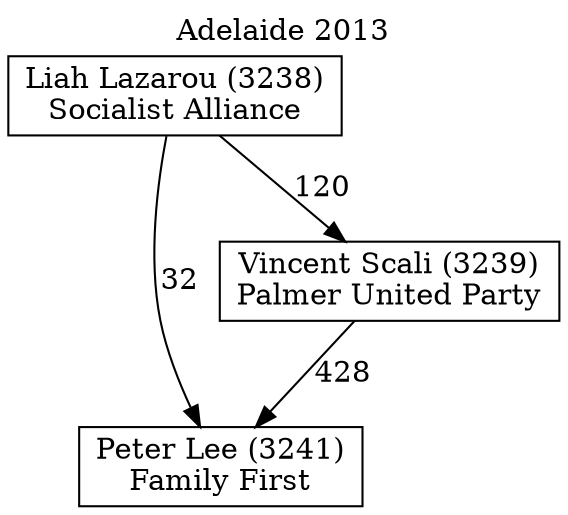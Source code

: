// House preference flow
digraph "Peter Lee (3241)_Adelaide_2013" {
	graph [label="Adelaide 2013" labelloc=t mclimit=10]
	node [shape=box]
	"Peter Lee (3241)" [label="Peter Lee (3241)
Family First"]
	"Vincent Scali (3239)" [label="Vincent Scali (3239)
Palmer United Party"]
	"Liah Lazarou (3238)" [label="Liah Lazarou (3238)
Socialist Alliance"]
	"Vincent Scali (3239)" -> "Peter Lee (3241)" [label=428]
	"Liah Lazarou (3238)" -> "Vincent Scali (3239)" [label=120]
	"Liah Lazarou (3238)" -> "Peter Lee (3241)" [label=32]
}
